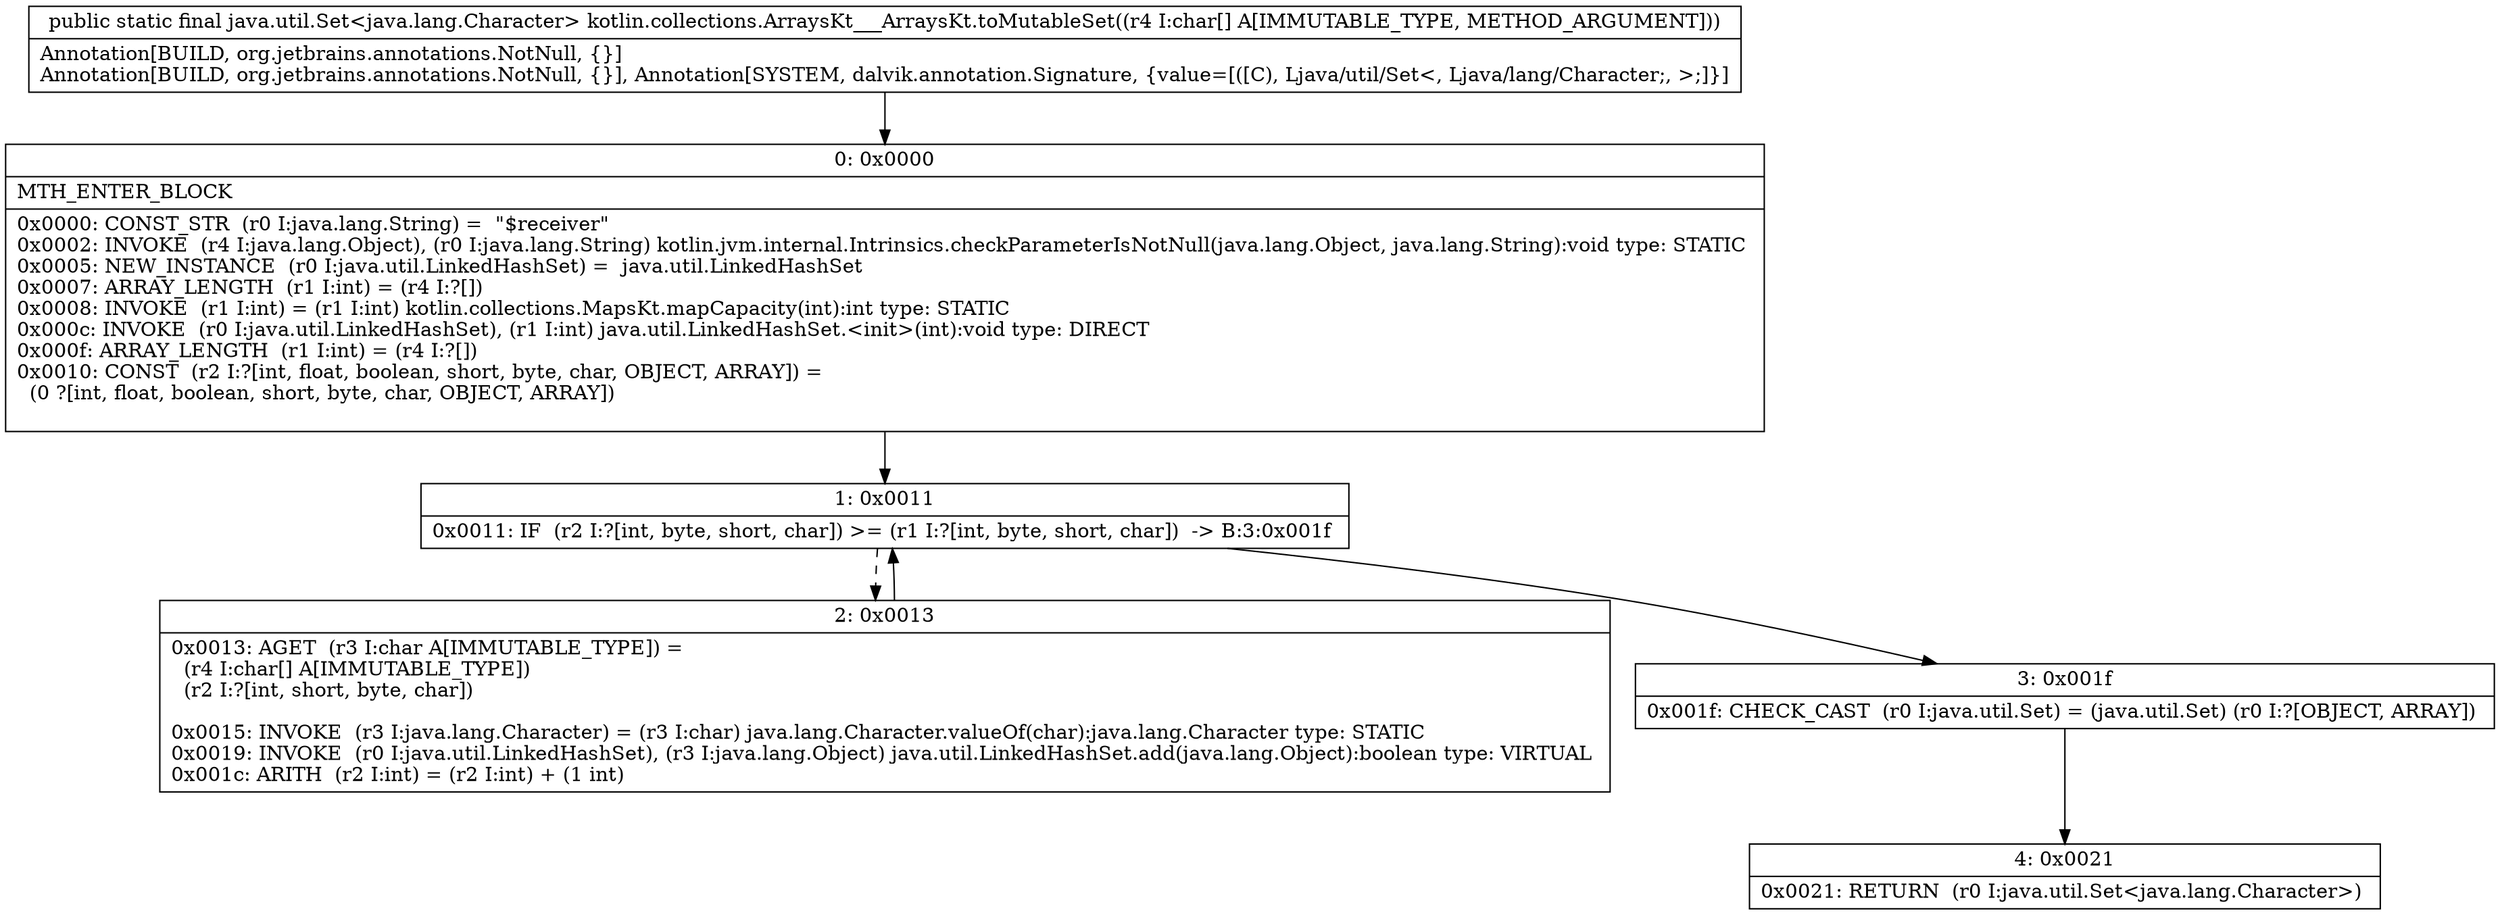 digraph "CFG forkotlin.collections.ArraysKt___ArraysKt.toMutableSet([C)Ljava\/util\/Set;" {
Node_0 [shape=record,label="{0\:\ 0x0000|MTH_ENTER_BLOCK\l|0x0000: CONST_STR  (r0 I:java.lang.String) =  \"$receiver\" \l0x0002: INVOKE  (r4 I:java.lang.Object), (r0 I:java.lang.String) kotlin.jvm.internal.Intrinsics.checkParameterIsNotNull(java.lang.Object, java.lang.String):void type: STATIC \l0x0005: NEW_INSTANCE  (r0 I:java.util.LinkedHashSet) =  java.util.LinkedHashSet \l0x0007: ARRAY_LENGTH  (r1 I:int) = (r4 I:?[]) \l0x0008: INVOKE  (r1 I:int) = (r1 I:int) kotlin.collections.MapsKt.mapCapacity(int):int type: STATIC \l0x000c: INVOKE  (r0 I:java.util.LinkedHashSet), (r1 I:int) java.util.LinkedHashSet.\<init\>(int):void type: DIRECT \l0x000f: ARRAY_LENGTH  (r1 I:int) = (r4 I:?[]) \l0x0010: CONST  (r2 I:?[int, float, boolean, short, byte, char, OBJECT, ARRAY]) = \l  (0 ?[int, float, boolean, short, byte, char, OBJECT, ARRAY])\l \l}"];
Node_1 [shape=record,label="{1\:\ 0x0011|0x0011: IF  (r2 I:?[int, byte, short, char]) \>= (r1 I:?[int, byte, short, char])  \-\> B:3:0x001f \l}"];
Node_2 [shape=record,label="{2\:\ 0x0013|0x0013: AGET  (r3 I:char A[IMMUTABLE_TYPE]) = \l  (r4 I:char[] A[IMMUTABLE_TYPE])\l  (r2 I:?[int, short, byte, char])\l \l0x0015: INVOKE  (r3 I:java.lang.Character) = (r3 I:char) java.lang.Character.valueOf(char):java.lang.Character type: STATIC \l0x0019: INVOKE  (r0 I:java.util.LinkedHashSet), (r3 I:java.lang.Object) java.util.LinkedHashSet.add(java.lang.Object):boolean type: VIRTUAL \l0x001c: ARITH  (r2 I:int) = (r2 I:int) + (1 int) \l}"];
Node_3 [shape=record,label="{3\:\ 0x001f|0x001f: CHECK_CAST  (r0 I:java.util.Set) = (java.util.Set) (r0 I:?[OBJECT, ARRAY]) \l}"];
Node_4 [shape=record,label="{4\:\ 0x0021|0x0021: RETURN  (r0 I:java.util.Set\<java.lang.Character\>) \l}"];
MethodNode[shape=record,label="{public static final java.util.Set\<java.lang.Character\> kotlin.collections.ArraysKt___ArraysKt.toMutableSet((r4 I:char[] A[IMMUTABLE_TYPE, METHOD_ARGUMENT]))  | Annotation[BUILD, org.jetbrains.annotations.NotNull, \{\}]\lAnnotation[BUILD, org.jetbrains.annotations.NotNull, \{\}], Annotation[SYSTEM, dalvik.annotation.Signature, \{value=[([C), Ljava\/util\/Set\<, Ljava\/lang\/Character;, \>;]\}]\l}"];
MethodNode -> Node_0;
Node_0 -> Node_1;
Node_1 -> Node_2[style=dashed];
Node_1 -> Node_3;
Node_2 -> Node_1;
Node_3 -> Node_4;
}

